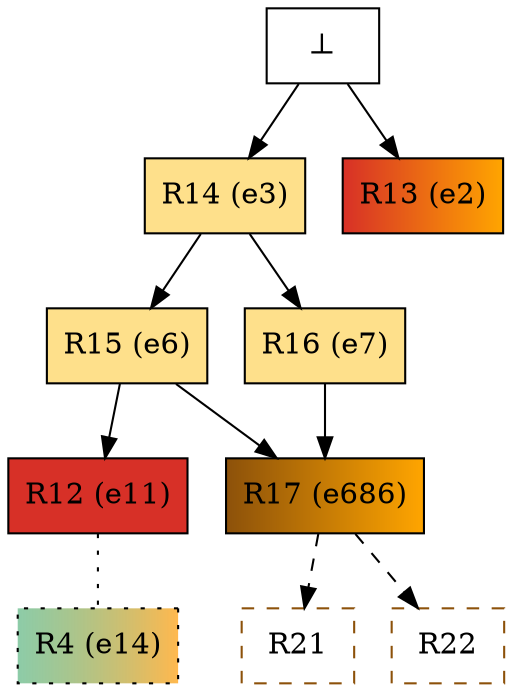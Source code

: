 digraph test {
  e3 -> e6;
  e3 -> e7;
  e6 -> e11;
  e11 -> e14 [arrowhead=none style=dotted];
  e6 -> e686;
  e7 -> e686;
  e686 -> r21 [color="black" style=dashed];
  e686 -> r22 [color="black" style=dashed];
  e0 -> e2;
  e0 -> e3;
  e2 [color="black" fillcolor="#d73027:orange" label="R13 (e2)" shape=box style=filled];
  e3 [color="black" fillcolor="#fee08b:#fee08b" label="R14 (e3)" shape=box style=filled];
  e6 [color="black" fillcolor="#fee08b:#fee08b" label="R15 (e6)" shape=box style=filled];
  e7 [color="black" fillcolor="#fee08b:#fee08b" label="R16 (e7)" shape=box style=filled];
  e11 [color="black" fillcolor="#d73027:#d73027" label="R12 (e11)" shape=box style=filled];
  e14 [color="black" fillcolor="#1a98507f:#ff9900b1" label="R4 (e14)" shape=box style="filled,dotted"];
  e686 [color="black" fillcolor="#8c510a:orange" label="R17 (e686)" shape=box style=filled];
  e0 [fillcolor="white" label="⊥" shape=box style=filled];
  r21 [fillcolor="transparent" color="#8c510a" label=R21 shape=box style=dashed];
  r22 [fillcolor="transparent" color="#8c510a" label=R22 shape=box style=dashed];
}
